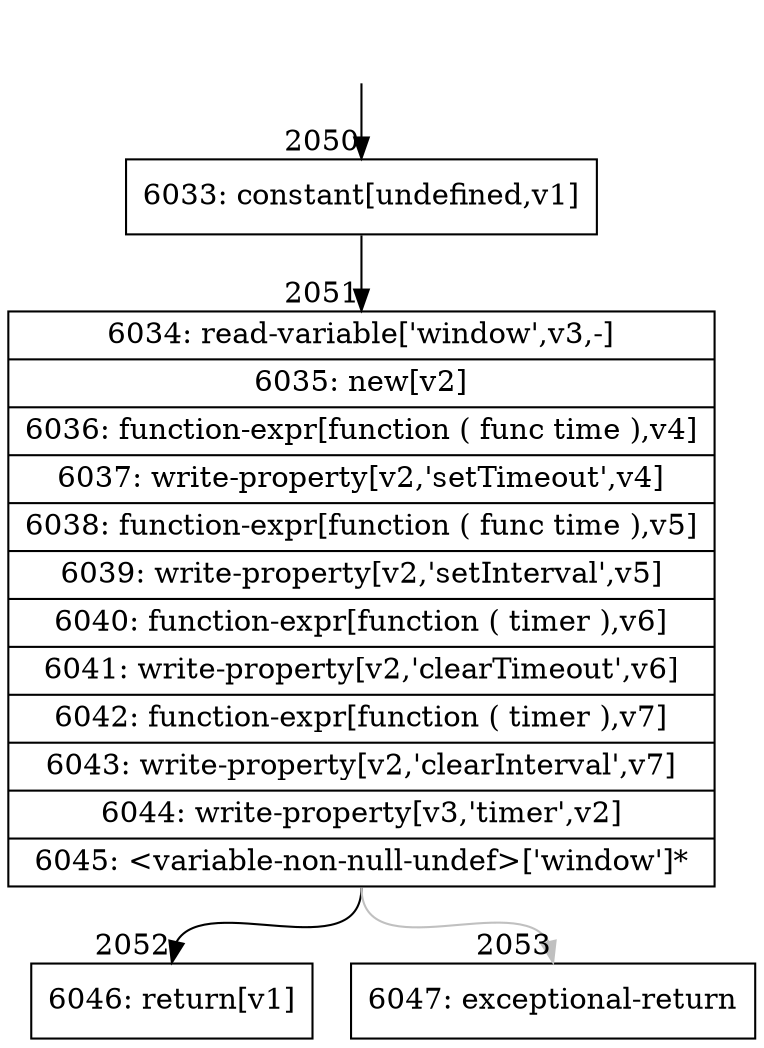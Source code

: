 digraph {
rankdir="TD"
BB_entry233[shape=none,label=""];
BB_entry233 -> BB2050 [tailport=s, headport=n, headlabel="    2050"]
BB2050 [shape=record label="{6033: constant[undefined,v1]}" ] 
BB2050 -> BB2051 [tailport=s, headport=n, headlabel="      2051"]
BB2051 [shape=record label="{6034: read-variable['window',v3,-]|6035: new[v2]|6036: function-expr[function ( func time ),v4]|6037: write-property[v2,'setTimeout',v4]|6038: function-expr[function ( func time ),v5]|6039: write-property[v2,'setInterval',v5]|6040: function-expr[function ( timer ),v6]|6041: write-property[v2,'clearTimeout',v6]|6042: function-expr[function ( timer ),v7]|6043: write-property[v2,'clearInterval',v7]|6044: write-property[v3,'timer',v2]|6045: \<variable-non-null-undef\>['window']*}" ] 
BB2051 -> BB2052 [tailport=s, headport=n, headlabel="      2052"]
BB2051 -> BB2053 [tailport=s, headport=n, color=gray, headlabel="      2053"]
BB2052 [shape=record label="{6046: return[v1]}" ] 
BB2053 [shape=record label="{6047: exceptional-return}" ] 
//#$~ 2364
}
